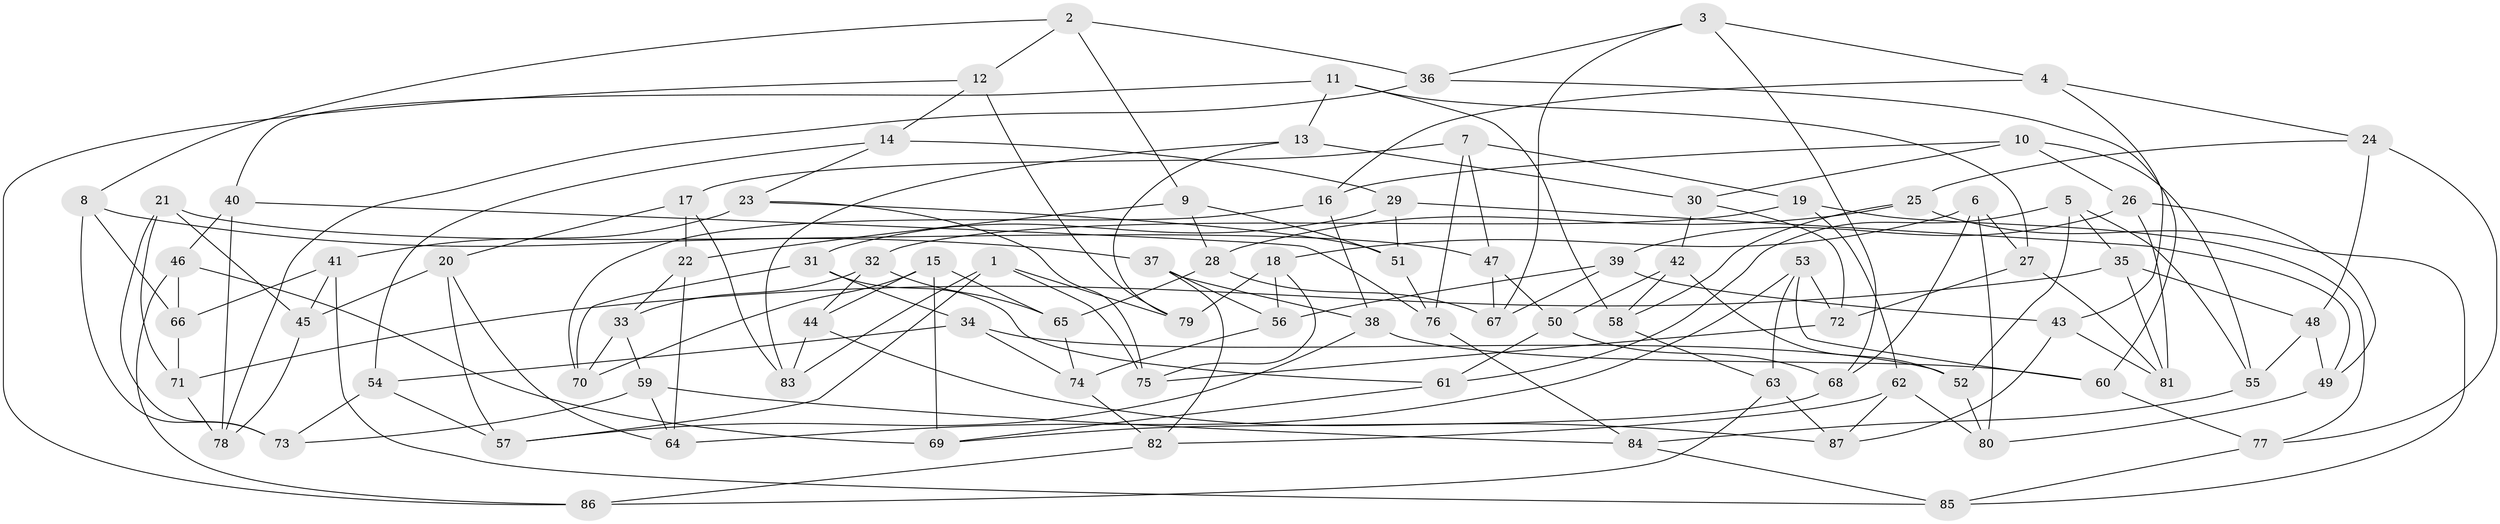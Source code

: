 // coarse degree distribution, {8: 0.1111111111111111, 5: 0.14814814814814814, 9: 0.14814814814814814, 6: 0.1111111111111111, 7: 0.25925925925925924, 4: 0.1111111111111111, 10: 0.07407407407407407, 3: 0.037037037037037035}
// Generated by graph-tools (version 1.1) at 2025/53/03/04/25 22:53:58]
// undirected, 87 vertices, 174 edges
graph export_dot {
  node [color=gray90,style=filled];
  1;
  2;
  3;
  4;
  5;
  6;
  7;
  8;
  9;
  10;
  11;
  12;
  13;
  14;
  15;
  16;
  17;
  18;
  19;
  20;
  21;
  22;
  23;
  24;
  25;
  26;
  27;
  28;
  29;
  30;
  31;
  32;
  33;
  34;
  35;
  36;
  37;
  38;
  39;
  40;
  41;
  42;
  43;
  44;
  45;
  46;
  47;
  48;
  49;
  50;
  51;
  52;
  53;
  54;
  55;
  56;
  57;
  58;
  59;
  60;
  61;
  62;
  63;
  64;
  65;
  66;
  67;
  68;
  69;
  70;
  71;
  72;
  73;
  74;
  75;
  76;
  77;
  78;
  79;
  80;
  81;
  82;
  83;
  84;
  85;
  86;
  87;
  1 -- 57;
  1 -- 79;
  1 -- 83;
  1 -- 75;
  2 -- 12;
  2 -- 8;
  2 -- 9;
  2 -- 36;
  3 -- 67;
  3 -- 4;
  3 -- 68;
  3 -- 36;
  4 -- 24;
  4 -- 43;
  4 -- 16;
  5 -- 35;
  5 -- 52;
  5 -- 55;
  5 -- 61;
  6 -- 18;
  6 -- 80;
  6 -- 68;
  6 -- 27;
  7 -- 19;
  7 -- 47;
  7 -- 76;
  7 -- 17;
  8 -- 37;
  8 -- 66;
  8 -- 73;
  9 -- 22;
  9 -- 51;
  9 -- 28;
  10 -- 16;
  10 -- 30;
  10 -- 55;
  10 -- 26;
  11 -- 27;
  11 -- 13;
  11 -- 58;
  11 -- 40;
  12 -- 79;
  12 -- 14;
  12 -- 86;
  13 -- 30;
  13 -- 83;
  13 -- 79;
  14 -- 23;
  14 -- 54;
  14 -- 29;
  15 -- 44;
  15 -- 69;
  15 -- 65;
  15 -- 70;
  16 -- 70;
  16 -- 38;
  17 -- 83;
  17 -- 22;
  17 -- 20;
  18 -- 75;
  18 -- 79;
  18 -- 56;
  19 -- 62;
  19 -- 77;
  19 -- 32;
  20 -- 45;
  20 -- 64;
  20 -- 57;
  21 -- 45;
  21 -- 47;
  21 -- 71;
  21 -- 73;
  22 -- 64;
  22 -- 33;
  23 -- 41;
  23 -- 51;
  23 -- 75;
  24 -- 77;
  24 -- 25;
  24 -- 48;
  25 -- 85;
  25 -- 28;
  25 -- 58;
  26 -- 49;
  26 -- 39;
  26 -- 81;
  27 -- 81;
  27 -- 72;
  28 -- 67;
  28 -- 65;
  29 -- 51;
  29 -- 49;
  29 -- 31;
  30 -- 72;
  30 -- 42;
  31 -- 34;
  31 -- 70;
  31 -- 61;
  32 -- 65;
  32 -- 33;
  32 -- 44;
  33 -- 59;
  33 -- 70;
  34 -- 74;
  34 -- 52;
  34 -- 54;
  35 -- 71;
  35 -- 48;
  35 -- 81;
  36 -- 78;
  36 -- 60;
  37 -- 38;
  37 -- 82;
  37 -- 56;
  38 -- 60;
  38 -- 57;
  39 -- 56;
  39 -- 67;
  39 -- 43;
  40 -- 78;
  40 -- 46;
  40 -- 76;
  41 -- 66;
  41 -- 85;
  41 -- 45;
  42 -- 50;
  42 -- 58;
  42 -- 52;
  43 -- 81;
  43 -- 87;
  44 -- 87;
  44 -- 83;
  45 -- 78;
  46 -- 66;
  46 -- 69;
  46 -- 86;
  47 -- 67;
  47 -- 50;
  48 -- 49;
  48 -- 55;
  49 -- 80;
  50 -- 68;
  50 -- 61;
  51 -- 76;
  52 -- 80;
  53 -- 72;
  53 -- 60;
  53 -- 63;
  53 -- 64;
  54 -- 73;
  54 -- 57;
  55 -- 84;
  56 -- 74;
  58 -- 63;
  59 -- 73;
  59 -- 64;
  59 -- 84;
  60 -- 77;
  61 -- 69;
  62 -- 82;
  62 -- 80;
  62 -- 87;
  63 -- 86;
  63 -- 87;
  65 -- 74;
  66 -- 71;
  68 -- 69;
  71 -- 78;
  72 -- 75;
  74 -- 82;
  76 -- 84;
  77 -- 85;
  82 -- 86;
  84 -- 85;
}
